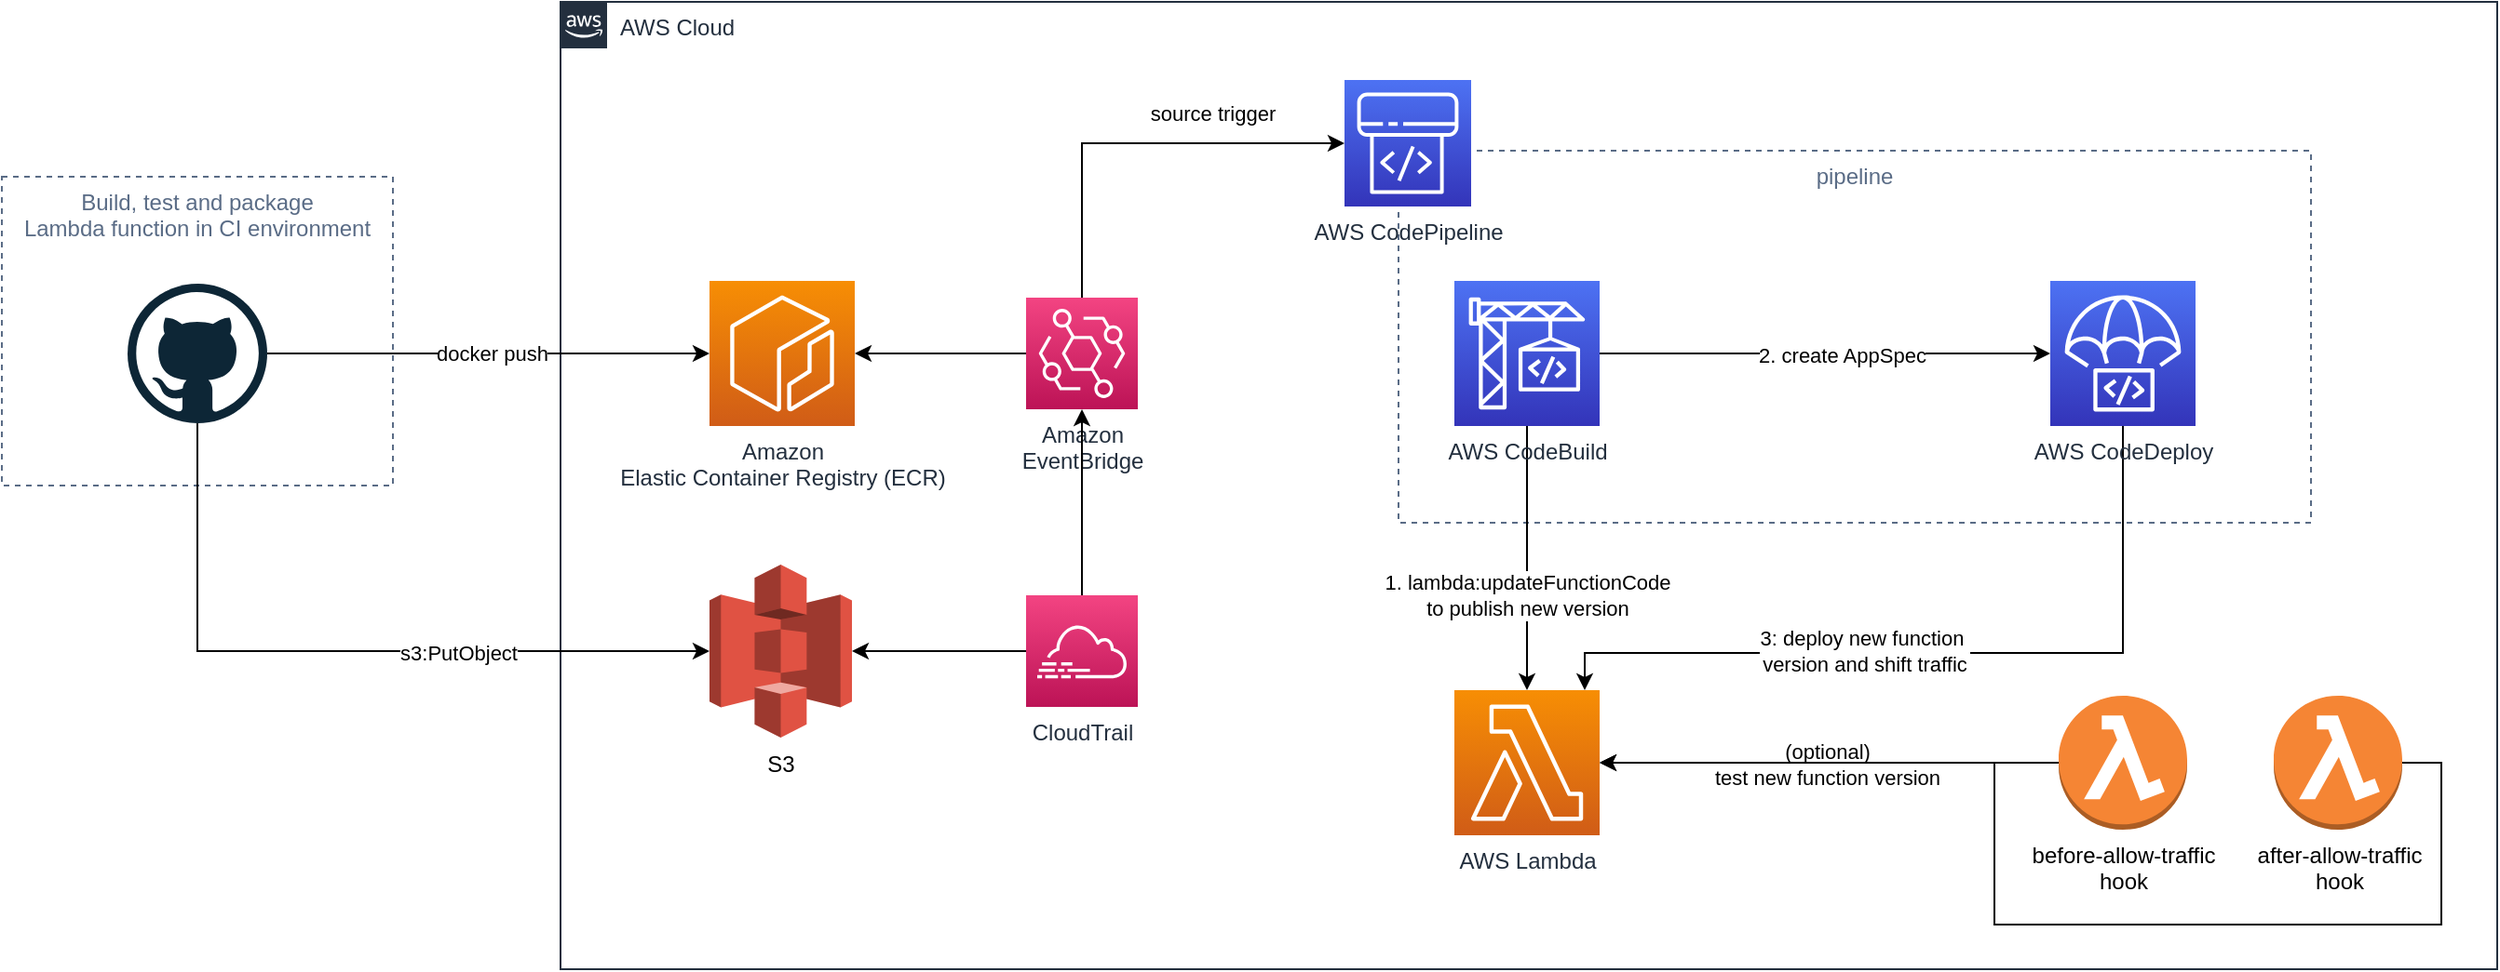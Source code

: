 <mxfile version="20.7.4" type="device"><diagram id="ddjsnHbcMY_IXPnPC_o7" name="deployment"><mxGraphModel dx="3164" dy="1214" grid="1" gridSize="10" guides="1" tooltips="1" connect="1" arrows="1" fold="1" page="1" pageScale="1" pageWidth="850" pageHeight="1100" math="0" shadow="0"><root><mxCell id="0"/><mxCell id="1" parent="0"/><mxCell id="s7vtzR0SO9nPu6hRCf2J-28" value="Build, test and package&#10;Lambda function in CI environment" style="fillColor=none;strokeColor=#5A6C86;dashed=1;verticalAlign=top;fontStyle=0;fontColor=#5A6C86;" parent="1" vertex="1"><mxGeometry x="-380" y="534" width="210" height="166" as="geometry"/></mxCell><mxCell id="s7vtzR0SO9nPu6hRCf2J-7" value="AWS Cloud" style="points=[[0,0],[0.25,0],[0.5,0],[0.75,0],[1,0],[1,0.25],[1,0.5],[1,0.75],[1,1],[0.75,1],[0.5,1],[0.25,1],[0,1],[0,0.75],[0,0.5],[0,0.25]];outlineConnect=0;gradientColor=none;html=1;whiteSpace=wrap;fontSize=12;fontStyle=0;shape=mxgraph.aws4.group;grIcon=mxgraph.aws4.group_aws_cloud_alt;strokeColor=#232F3E;fillColor=none;verticalAlign=top;align=left;spacingLeft=30;fontColor=#232F3E;dashed=0;" parent="1" vertex="1"><mxGeometry x="-80" y="440" width="1040" height="520" as="geometry"/></mxCell><mxCell id="s7vtzR0SO9nPu6hRCf2J-21" style="edgeStyle=orthogonalEdgeStyle;rounded=0;orthogonalLoop=1;jettySize=auto;html=1;" parent="1" source="s7vtzR0SO9nPu6hRCf2J-1" target="s7vtzR0SO9nPu6hRCf2J-5" edge="1"><mxGeometry relative="1" as="geometry"><Array as="points"><mxPoint x="200" y="516"/></Array></mxGeometry></mxCell><mxCell id="s7vtzR0SO9nPu6hRCf2J-22" value="source trigger" style="edgeLabel;html=1;align=center;verticalAlign=middle;resizable=0;points=[];" parent="s7vtzR0SO9nPu6hRCf2J-21" vertex="1" connectable="0"><mxGeometry x="-0.696" y="-4" relative="1" as="geometry"><mxPoint x="66" y="-65" as="offset"/></mxGeometry></mxCell><mxCell id="s7vtzR0SO9nPu6hRCf2J-23" style="edgeStyle=orthogonalEdgeStyle;rounded=0;orthogonalLoop=1;jettySize=auto;html=1;" parent="1" source="s7vtzR0SO9nPu6hRCf2J-1" target="s7vtzR0SO9nPu6hRCf2J-2" edge="1"><mxGeometry relative="1" as="geometry"/></mxCell><mxCell id="s7vtzR0SO9nPu6hRCf2J-1" value="Amazon &lt;br&gt;EventBridge" style="outlineConnect=0;fontColor=#232F3E;gradientColor=#F34482;gradientDirection=north;fillColor=#BC1356;strokeColor=#ffffff;dashed=0;verticalLabelPosition=bottom;verticalAlign=top;align=center;html=1;fontSize=12;fontStyle=0;aspect=fixed;shape=mxgraph.aws4.resourceIcon;resIcon=mxgraph.aws4.eventbridge;" parent="1" vertex="1"><mxGeometry x="170" y="599" width="60" height="60" as="geometry"/></mxCell><mxCell id="s7vtzR0SO9nPu6hRCf2J-2" value="Amazon &lt;br&gt;Elastic Container Registry (ECR)" style="outlineConnect=0;fontColor=#232F3E;gradientColor=#F78E04;gradientDirection=north;fillColor=#D05C17;strokeColor=#ffffff;dashed=0;verticalLabelPosition=bottom;verticalAlign=top;align=center;html=1;fontSize=12;fontStyle=0;aspect=fixed;shape=mxgraph.aws4.resourceIcon;resIcon=mxgraph.aws4.ecr;" parent="1" vertex="1"><mxGeometry y="590" width="78" height="78" as="geometry"/></mxCell><mxCell id="s7vtzR0SO9nPu6hRCf2J-25" style="edgeStyle=orthogonalEdgeStyle;rounded=0;orthogonalLoop=1;jettySize=auto;html=1;" parent="1" source="s7vtzR0SO9nPu6hRCf2J-3" target="s7vtzR0SO9nPu6hRCf2J-2" edge="1"><mxGeometry relative="1" as="geometry"/></mxCell><mxCell id="TWgOxSUPS20-RtG1O09v-1" value="docker push" style="edgeLabel;html=1;align=center;verticalAlign=middle;resizable=0;points=[];" vertex="1" connectable="0" parent="s7vtzR0SO9nPu6hRCf2J-25"><mxGeometry x="0.006" y="-3" relative="1" as="geometry"><mxPoint x="1" y="-3" as="offset"/></mxGeometry></mxCell><mxCell id="TWgOxSUPS20-RtG1O09v-3" style="edgeStyle=orthogonalEdgeStyle;rounded=0;orthogonalLoop=1;jettySize=auto;html=1;" edge="1" parent="1" source="s7vtzR0SO9nPu6hRCf2J-3" target="wNJZxxaqrdtJSZqB67iC-2"><mxGeometry relative="1" as="geometry"><Array as="points"><mxPoint x="-275" y="789"/></Array></mxGeometry></mxCell><mxCell id="TWgOxSUPS20-RtG1O09v-4" value="s3:PutObject" style="edgeLabel;html=1;align=center;verticalAlign=middle;resizable=0;points=[];" vertex="1" connectable="0" parent="TWgOxSUPS20-RtG1O09v-3"><mxGeometry x="0.321" y="-1" relative="1" as="geometry"><mxPoint as="offset"/></mxGeometry></mxCell><mxCell id="s7vtzR0SO9nPu6hRCf2J-3" value="" style="dashed=0;outlineConnect=0;html=1;align=center;labelPosition=center;verticalLabelPosition=bottom;verticalAlign=top;shape=mxgraph.weblogos.github" parent="1" vertex="1"><mxGeometry x="-312.5" y="591.5" width="75" height="75" as="geometry"/></mxCell><mxCell id="s7vtzR0SO9nPu6hRCf2J-8" value="pipeline" style="fillColor=none;strokeColor=#5A6C86;dashed=1;verticalAlign=top;fontStyle=0;fontColor=#5A6C86;" parent="1" vertex="1"><mxGeometry x="370" y="520" width="490" height="200" as="geometry"/></mxCell><mxCell id="s7vtzR0SO9nPu6hRCf2J-11" style="edgeStyle=orthogonalEdgeStyle;rounded=0;orthogonalLoop=1;jettySize=auto;html=1;" parent="1" source="s7vtzR0SO9nPu6hRCf2J-9" target="s7vtzR0SO9nPu6hRCf2J-10" edge="1"><mxGeometry relative="1" as="geometry"/></mxCell><mxCell id="s7vtzR0SO9nPu6hRCf2J-12" value="2. create AppSpec" style="edgeLabel;html=1;align=center;verticalAlign=middle;resizable=0;points=[];" parent="s7vtzR0SO9nPu6hRCf2J-11" vertex="1" connectable="0"><mxGeometry x="0.279" y="-1" relative="1" as="geometry"><mxPoint x="-25" as="offset"/></mxGeometry></mxCell><mxCell id="s7vtzR0SO9nPu6hRCf2J-14" style="edgeStyle=orthogonalEdgeStyle;rounded=0;orthogonalLoop=1;jettySize=auto;html=1;" parent="1" source="s7vtzR0SO9nPu6hRCf2J-9" target="s7vtzR0SO9nPu6hRCf2J-13" edge="1"><mxGeometry relative="1" as="geometry"><Array as="points"><mxPoint x="439" y="800"/></Array></mxGeometry></mxCell><mxCell id="s7vtzR0SO9nPu6hRCf2J-15" value="1. lambda:updateFunctionCode&lt;br&gt;to publish new version" style="edgeLabel;html=1;align=center;verticalAlign=middle;resizable=0;points=[];" parent="s7vtzR0SO9nPu6hRCf2J-14" vertex="1" connectable="0"><mxGeometry x="-0.1" y="-1" relative="1" as="geometry"><mxPoint x="1" y="27" as="offset"/></mxGeometry></mxCell><mxCell id="s7vtzR0SO9nPu6hRCf2J-9" value="AWS CodeBuild" style="outlineConnect=0;fontColor=#232F3E;gradientColor=#4D72F3;gradientDirection=north;fillColor=#3334B9;strokeColor=#ffffff;dashed=0;verticalLabelPosition=bottom;verticalAlign=top;align=center;html=1;fontSize=12;fontStyle=0;aspect=fixed;shape=mxgraph.aws4.resourceIcon;resIcon=mxgraph.aws4.codebuild;" parent="1" vertex="1"><mxGeometry x="400" y="590" width="78" height="78" as="geometry"/></mxCell><mxCell id="TWgOxSUPS20-RtG1O09v-10" style="edgeStyle=orthogonalEdgeStyle;rounded=0;orthogonalLoop=1;jettySize=auto;html=1;" edge="1" parent="1" source="s7vtzR0SO9nPu6hRCf2J-10" target="s7vtzR0SO9nPu6hRCf2J-13"><mxGeometry relative="1" as="geometry"><Array as="points"><mxPoint x="759" y="790"/><mxPoint x="470" y="790"/></Array></mxGeometry></mxCell><mxCell id="TWgOxSUPS20-RtG1O09v-11" value="3: deploy new function&amp;nbsp;&lt;br&gt;version and shift traffic" style="edgeLabel;html=1;align=center;verticalAlign=middle;resizable=0;points=[];" vertex="1" connectable="0" parent="TWgOxSUPS20-RtG1O09v-10"><mxGeometry x="-0.039" y="-2" relative="1" as="geometry"><mxPoint x="-54" y="1" as="offset"/></mxGeometry></mxCell><mxCell id="s7vtzR0SO9nPu6hRCf2J-10" value="AWS CodeDeploy" style="outlineConnect=0;fontColor=#232F3E;gradientColor=#4D72F3;gradientDirection=north;fillColor=#3334B9;strokeColor=#ffffff;dashed=0;verticalLabelPosition=bottom;verticalAlign=top;align=center;html=1;fontSize=12;fontStyle=0;aspect=fixed;shape=mxgraph.aws4.resourceIcon;resIcon=mxgraph.aws4.codedeploy;" parent="1" vertex="1"><mxGeometry x="720" y="590" width="78" height="78" as="geometry"/></mxCell><mxCell id="s7vtzR0SO9nPu6hRCf2J-13" value="AWS Lambda" style="outlineConnect=0;fontColor=#232F3E;gradientColor=#F78E04;gradientDirection=north;fillColor=#D05C17;strokeColor=#ffffff;dashed=0;verticalLabelPosition=bottom;verticalAlign=top;align=center;html=1;fontSize=12;fontStyle=0;aspect=fixed;shape=mxgraph.aws4.resourceIcon;resIcon=mxgraph.aws4.lambda;" parent="1" vertex="1"><mxGeometry x="400" y="810" width="78" height="78" as="geometry"/></mxCell><mxCell id="s7vtzR0SO9nPu6hRCf2J-5" value="AWS CodePipeline" style="outlineConnect=0;fontColor=#232F3E;gradientColor=#4D72F3;gradientDirection=north;fillColor=#3334B9;strokeColor=#ffffff;dashed=0;verticalLabelPosition=bottom;verticalAlign=top;align=center;html=1;fontSize=12;fontStyle=0;aspect=fixed;shape=mxgraph.aws4.resourceIcon;resIcon=mxgraph.aws4.codepipeline;" parent="1" vertex="1"><mxGeometry x="341" y="482" width="68" height="68" as="geometry"/></mxCell><mxCell id="wNJZxxaqrdtJSZqB67iC-2" value="S3" style="outlineConnect=0;dashed=0;verticalLabelPosition=bottom;verticalAlign=top;align=center;html=1;shape=mxgraph.aws3.s3;fillColor=#E05243;gradientColor=none;" parent="1" vertex="1"><mxGeometry y="742.5" width="76.5" height="93" as="geometry"/></mxCell><mxCell id="gxy7RKdQCBd2Q8CZft4o-2" style="edgeStyle=orthogonalEdgeStyle;rounded=0;orthogonalLoop=1;jettySize=auto;html=1;" parent="1" source="gxy7RKdQCBd2Q8CZft4o-1" target="wNJZxxaqrdtJSZqB67iC-2" edge="1"><mxGeometry relative="1" as="geometry"/></mxCell><mxCell id="gxy7RKdQCBd2Q8CZft4o-3" style="edgeStyle=orthogonalEdgeStyle;rounded=0;orthogonalLoop=1;jettySize=auto;html=1;" parent="1" source="gxy7RKdQCBd2Q8CZft4o-1" target="s7vtzR0SO9nPu6hRCf2J-1" edge="1"><mxGeometry relative="1" as="geometry"/></mxCell><mxCell id="gxy7RKdQCBd2Q8CZft4o-1" value="CloudTrail" style="points=[[0,0,0],[0.25,0,0],[0.5,0,0],[0.75,0,0],[1,0,0],[0,1,0],[0.25,1,0],[0.5,1,0],[0.75,1,0],[1,1,0],[0,0.25,0],[0,0.5,0],[0,0.75,0],[1,0.25,0],[1,0.5,0],[1,0.75,0]];points=[[0,0,0],[0.25,0,0],[0.5,0,0],[0.75,0,0],[1,0,0],[0,1,0],[0.25,1,0],[0.5,1,0],[0.75,1,0],[1,1,0],[0,0.25,0],[0,0.5,0],[0,0.75,0],[1,0.25,0],[1,0.5,0],[1,0.75,0]];outlineConnect=0;fontColor=#232F3E;gradientColor=#F34482;gradientDirection=north;fillColor=#BC1356;strokeColor=#ffffff;dashed=0;verticalLabelPosition=bottom;verticalAlign=top;align=center;html=1;fontSize=12;fontStyle=0;aspect=fixed;shape=mxgraph.aws4.resourceIcon;resIcon=mxgraph.aws4.cloudtrail;" parent="1" vertex="1"><mxGeometry x="170" y="759" width="60" height="60" as="geometry"/></mxCell><mxCell id="TWgOxSUPS20-RtG1O09v-7" style="edgeStyle=orthogonalEdgeStyle;rounded=0;orthogonalLoop=1;jettySize=auto;html=1;" edge="1" parent="1" source="TWgOxSUPS20-RtG1O09v-5" target="s7vtzR0SO9nPu6hRCf2J-13"><mxGeometry relative="1" as="geometry"/></mxCell><mxCell id="TWgOxSUPS20-RtG1O09v-9" value="(optional)&lt;br&gt;test new function version" style="edgeLabel;html=1;align=center;verticalAlign=middle;resizable=0;points=[];" vertex="1" connectable="0" parent="TWgOxSUPS20-RtG1O09v-7"><mxGeometry x="-0.547" y="1" relative="1" as="geometry"><mxPoint x="-69" as="offset"/></mxGeometry></mxCell><mxCell id="TWgOxSUPS20-RtG1O09v-5" value="before-allow-traffic&lt;br&gt;hook" style="outlineConnect=0;dashed=0;verticalLabelPosition=bottom;verticalAlign=top;align=center;html=1;shape=mxgraph.aws3.lambda_function;fillColor=#F58534;gradientColor=none;" vertex="1" parent="1"><mxGeometry x="724.5" y="813" width="69" height="72" as="geometry"/></mxCell><mxCell id="TWgOxSUPS20-RtG1O09v-8" style="edgeStyle=orthogonalEdgeStyle;rounded=0;orthogonalLoop=1;jettySize=auto;html=1;" edge="1" parent="1" source="TWgOxSUPS20-RtG1O09v-6" target="s7vtzR0SO9nPu6hRCf2J-13"><mxGeometry relative="1" as="geometry"><Array as="points"><mxPoint x="930" y="849"/><mxPoint x="930" y="936"/><mxPoint x="690" y="936"/><mxPoint x="690" y="849"/></Array></mxGeometry></mxCell><mxCell id="TWgOxSUPS20-RtG1O09v-6" value="after-allow-traffic&lt;br&gt;hook" style="outlineConnect=0;dashed=0;verticalLabelPosition=bottom;verticalAlign=top;align=center;html=1;shape=mxgraph.aws3.lambda_function;fillColor=#F58534;gradientColor=none;" vertex="1" parent="1"><mxGeometry x="840" y="813" width="69" height="72" as="geometry"/></mxCell></root></mxGraphModel></diagram></mxfile>